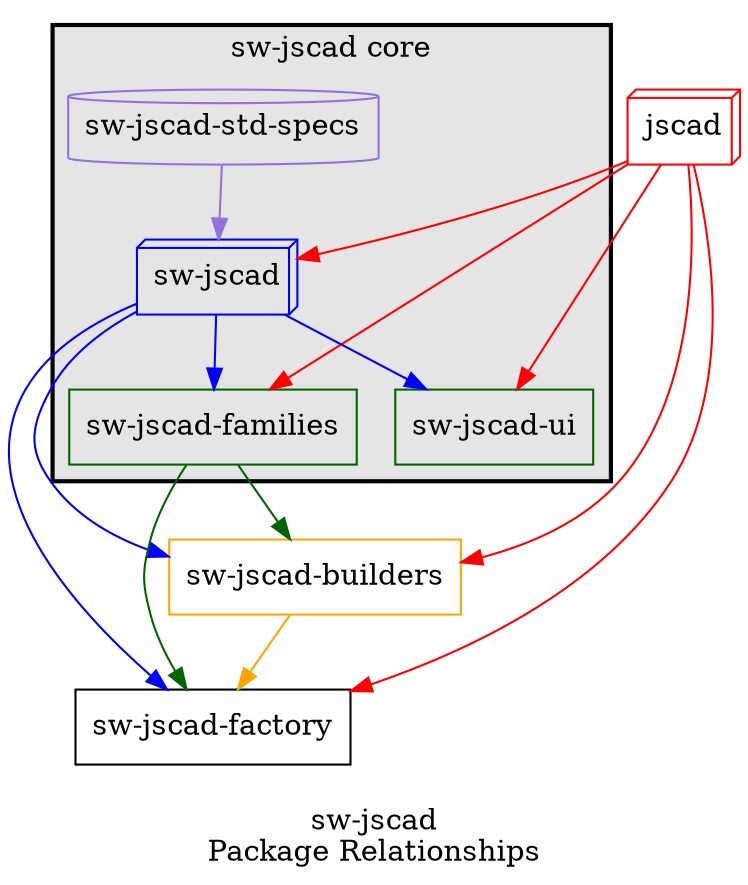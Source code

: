 digraph {
    label = "\nsw-jscad\nPackage Relationships";
    node [shape = box;];
    
    jscad -> swJscad [color = red;];
    
    subgraph cluster_0 {
        label = "sw-jscad core";
        color = black;
        bgcolor = grey90;
        penwidth = 2;
        node [bgcolor = white;];
        
        swJscadStdSpecs -> swJscad [color = mediumpurple;];
        
        swJscad -> swJscadUi [color = blue;];
        swJscad -> swJscadFamilies [color = blue;];
    }
    
    jscad -> swJscadUi [color = red;];
    jscad -> swJscadFamilies [color = red;];
    jscad -> swJscadBuilders [color = red;];
    jscad -> swJscadFactory [color = red;];
    
    swJscad -> swJscadBuilders [color = blue;];
    swJscad -> swJscadFactory [color = blue;];
    
    swJscadFamilies -> swJscadBuilders [color = darkgreen;];
    swJscadFamilies -> swJscadFactory [color = darkgreen;];
    
    swJscadBuilders -> swJscadFactory [color = orange;];
    
    jscad [shape = box3d;color = red;];
    swJscadStdSpecs [shape = cylinder;label = "sw-jscad-std-specs";color = mediumpurple;];
    
    swJscad [shape = box3d;label = "sw-jscad";color = blue;];
    
    swJscadUi [label = "sw-jscad-ui";color = darkgreen;];
    swJscadFamilies [label = "sw-jscad-families";color = darkgreen;];
    
    swJscadBuilders [label = "sw-jscad-builders";color = orange;];
    
    swJscadFactory [label = "sw-jscad-factory";];
}